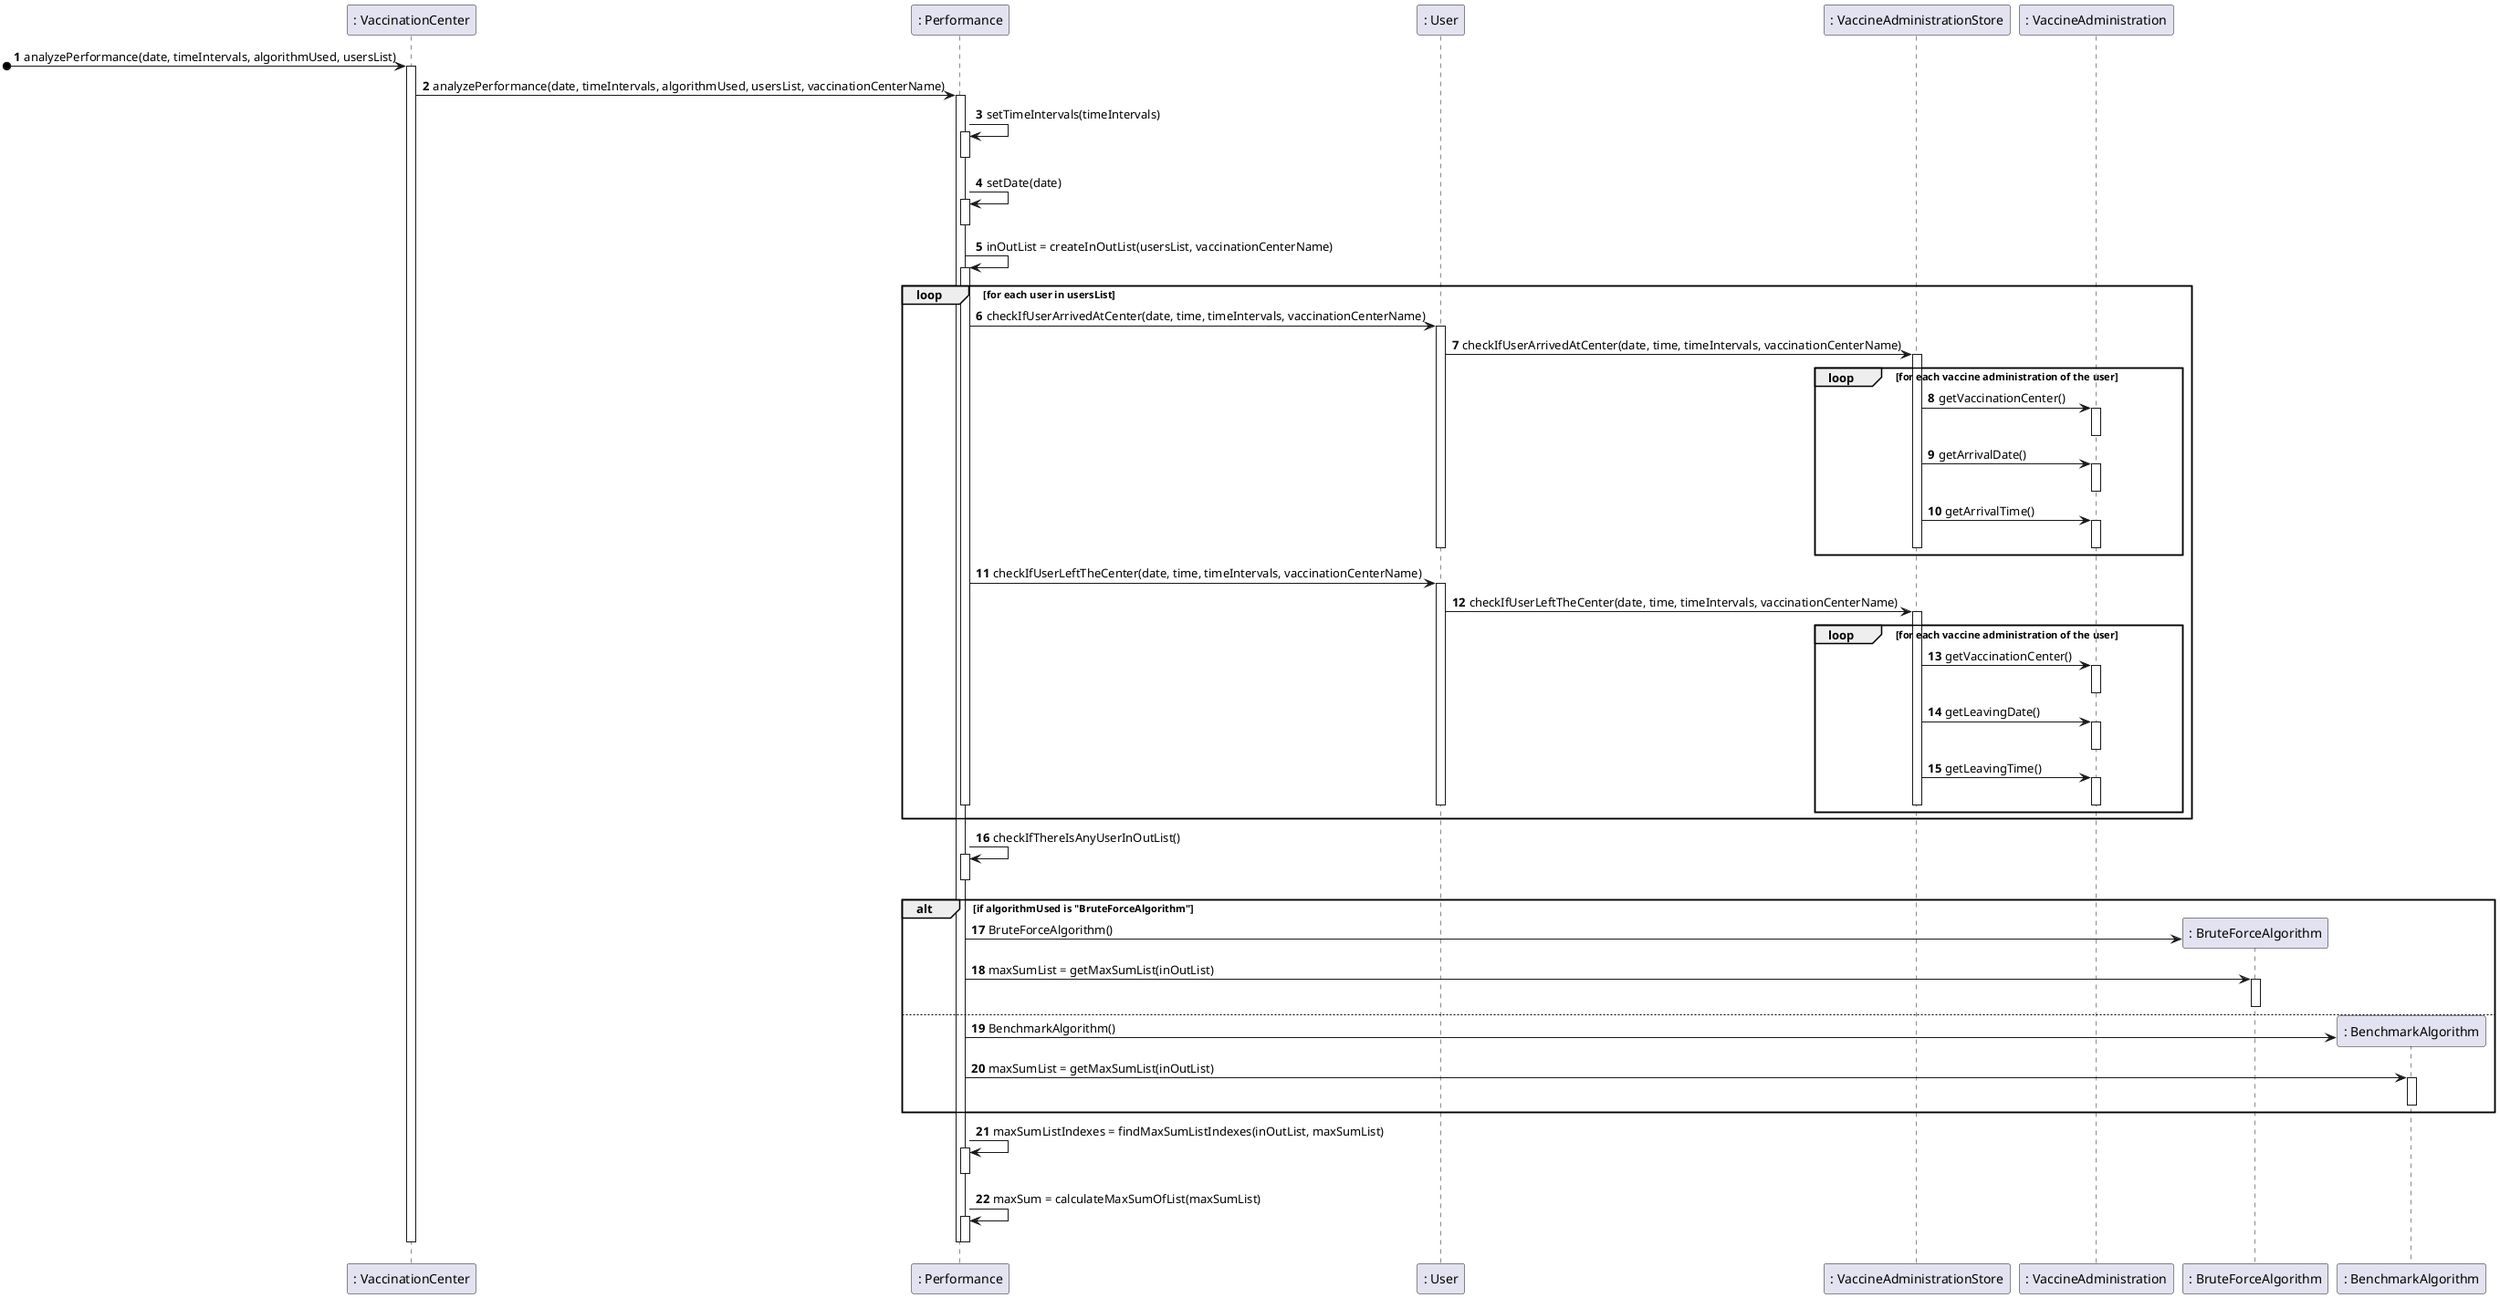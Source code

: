 @startuml
autonumber

participant ": VaccinationCenter" as VC
participant ": Performance" as P
participant ": User" as U
participant ": VaccineAdministrationStore" as HRS
participant ": VaccineAdministration" as VA
participant ": BruteForceAlgorithm" as BFA
participant ": BenchmarkAlgorithm" as BA

[o-> VC : analyzePerformance(date, timeIntervals, algorithmUsed, usersList)
activate VC
VC -> P : analyzePerformance(date, timeIntervals, algorithmUsed, usersList, vaccinationCenterName)
activate P
P -> P : setTimeIntervals(timeIntervals)
activate P
deactivate P

P -> P : setDate(date)
activate P
deactivate P
P -> P : inOutList = createInOutList(usersList, vaccinationCenterName)
activate P


loop for each user in usersList
P -> U : checkIfUserArrivedAtCenter(date, time, timeIntervals, vaccinationCenterName)
activate U
U -> HRS : checkIfUserArrivedAtCenter(date, time, timeIntervals, vaccinationCenterName)
activate HRS

loop for each vaccine administration of the user

HRS -> VA : getVaccinationCenter()
activate VA
deactivate VA
HRS -> VA : getArrivalDate()
activate VA
deactivate VA
HRS -> VA : getArrivalTime()
activate VA
deactivate VA
deactivate HRS
deactivate U
end loop


P -> U : checkIfUserLeftTheCenter(date, time, timeIntervals, vaccinationCenterName)
activate U
U -> HRS : checkIfUserLeftTheCenter(date, time, timeIntervals, vaccinationCenterName)
activate HRS
loop for each vaccine administration of the user
HRS -> VA : getVaccinationCenter()
activate VA
deactivate VA
HRS -> VA : getLeavingDate()
activate VA
deactivate VA
HRS -> VA : getLeavingTime()
activate VA
deactivate VA
deactivate P
deactivate HRS
deactivate U
end loop
end loop
deactivate HRS
deactivate U

P -> P : checkIfThereIsAnyUserInOutList()
activate P
deactivate P

alt if algorithmUsed is "BruteForceAlgorithm"
P -> BFA ** : BruteForceAlgorithm()
P -> BFA : maxSumList = getMaxSumList(inOutList)
activate BFA
deactivate BFA

else

P -> BA ** : BenchmarkAlgorithm()
P -> BA : maxSumList = getMaxSumList(inOutList)
activate BA
deactivate BA

end
P -> P : maxSumListIndexes = findMaxSumListIndexes(inOutList, maxSumList)
activate P
deactivate P
P -> P : maxSum = calculateMaxSumOfList(maxSumList)
activate P
deactivate P
deactivate P
deactivate VC
@enduml